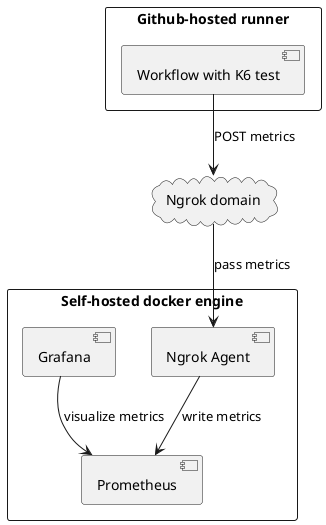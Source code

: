 @startuml Architecture
rectangle "Github-hosted runner" as Github {
    [Workflow with K6 test] as K6
}

rectangle "Self-hosted docker engine" as Docker {
    [Ngrok Agent] as NgrokAgent
    [Prometheus] as Prometheus
    [Grafana] as Grafana
}

cloud "Ngrok domain" as NgrokDomain

K6 --> NgrokDomain : "POST metrics"
NgrokDomain --> NgrokAgent : "pass metrics"
NgrokAgent --> Prometheus : "write metrics"
Grafana --> Prometheus : "visualize metrics"
@enduml